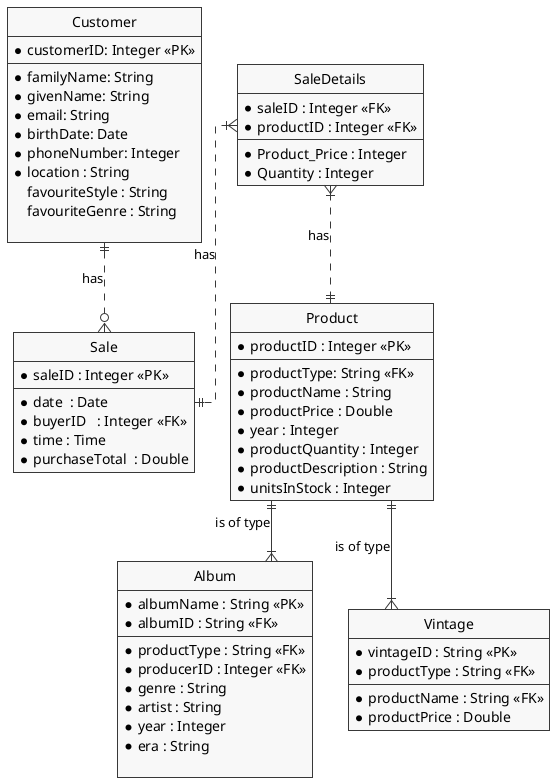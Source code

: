 @startuml ERD-HV-LoFi 

skin rose
skinparam Style StrictUML
skinparam LineType ortho
skinparam monochrome true

class Customer {
    * customerID: Integer <<PK>>
--
    * familyName: String 
    * givenName: String
    * email: String 
    * birthDate: Date 
    * phoneNumber: Integer 
    * location : String 
      favouriteStyle : String 
      favouriteGenre : String 
  
}

class Sale{
    * saleID : Integer <<PK>>
    --
    * date  : Date 
    * buyerID   : Integer <<FK>>
    * time : Time 
    * purchaseTotal  : Double
}

class SaleDetails{
    * saleID : Integer <<FK>>
    * productID : Integer <<FK>>
    --
    * Product_Price : Integer
    * Quantity : Integer
}



class Album {
    * albumName : String <<PK>>
   * albumID : String <<FK>>
--
    * productType : String <<FK>>
    * producerID : Integer <<FK>>
    * genre : String 
    * artist : String 
    * year : Integer 
    * era : String 

}
class Product{
    * productID : Integer <<PK>>
--
    * productType: String <<FK>>
    * productName : String 
    * productPrice : Double 
    * year : Integer 
    * productQuantity : Integer 
    * productDescription : String 
    * unitsInStock : Integer
}

class Vintage {
    * vintageID : String <<PK>>
    * productType : String <<FK>>
--
    * productName : String <<FK>>
    * productPrice : Double
}




SaleDetails }|..|| Product : has
SaleDetails }|..|| Sale : has
Customer ||..o{ Sale : has
Product ||--|{ Album : is of type
Product ||--|{ Vintage : is of type








@enduml 
